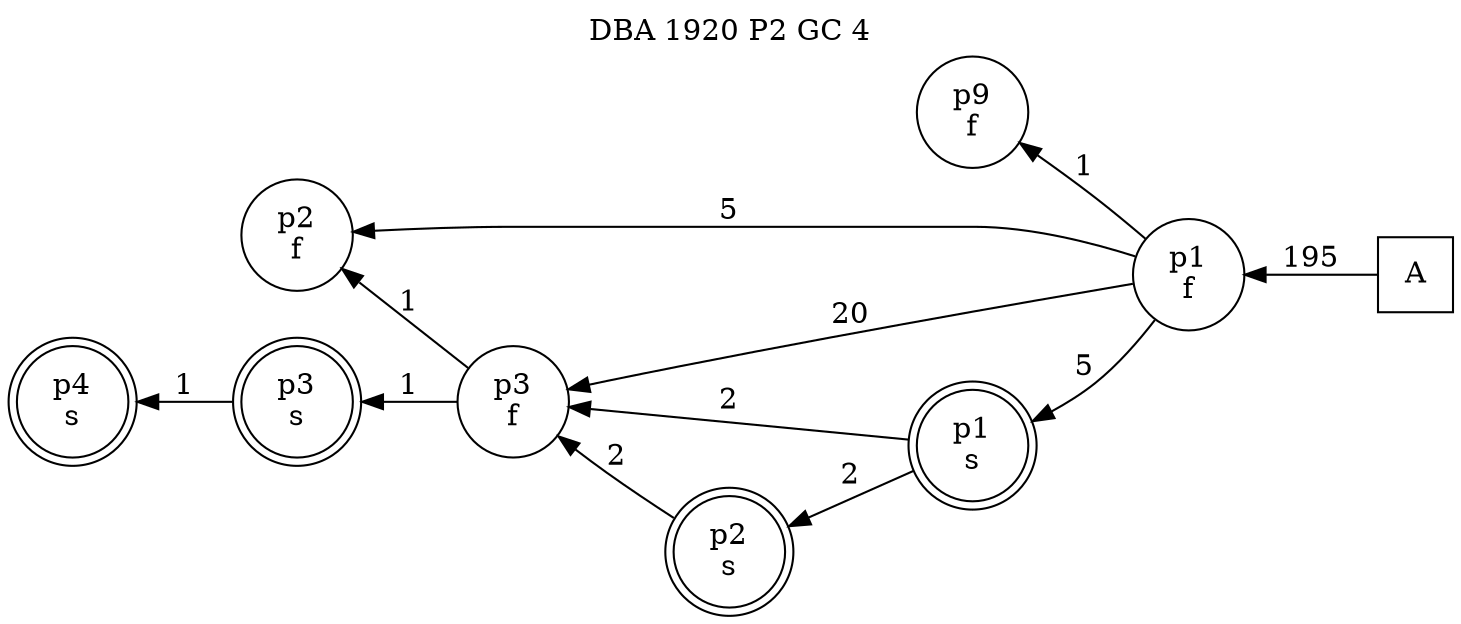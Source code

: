 digraph DBA_1920_P2_GC_4_LOW {
labelloc="tl"
label= " DBA 1920 P2 GC 4 "
rankdir="RL";
graph [ size=" 10 , 10 !"]

"A" [shape="square" label="A"]
"p1_f" [shape="circle" label="p1
f"]
"p9_f" [shape="circle" label="p9
f"]
"p2_f" [shape="circle" label="p2
f"]
"p3_f" [shape="circle" label="p3
f"]
"p1_s" [shape="doublecircle" label="p1
s"]
"p2_s" [shape="doublecircle" label="p2
s"]
"p3_s" [shape="doublecircle" label="p3
s"]
"p4_s" [shape="doublecircle" label="p4
s"]
"A" -> "p1_f" [ label=195]
"p1_f" -> "p9_f" [ label=1]
"p1_f" -> "p2_f" [ label=5]
"p1_f" -> "p3_f" [ label=20]
"p1_f" -> "p1_s" [ label=5]
"p3_f" -> "p2_f" [ label=1]
"p3_f" -> "p3_s" [ label=1]
"p1_s" -> "p3_f" [ label=2]
"p1_s" -> "p2_s" [ label=2]
"p2_s" -> "p3_f" [ label=2]
"p3_s" -> "p4_s" [ label=1]
}

